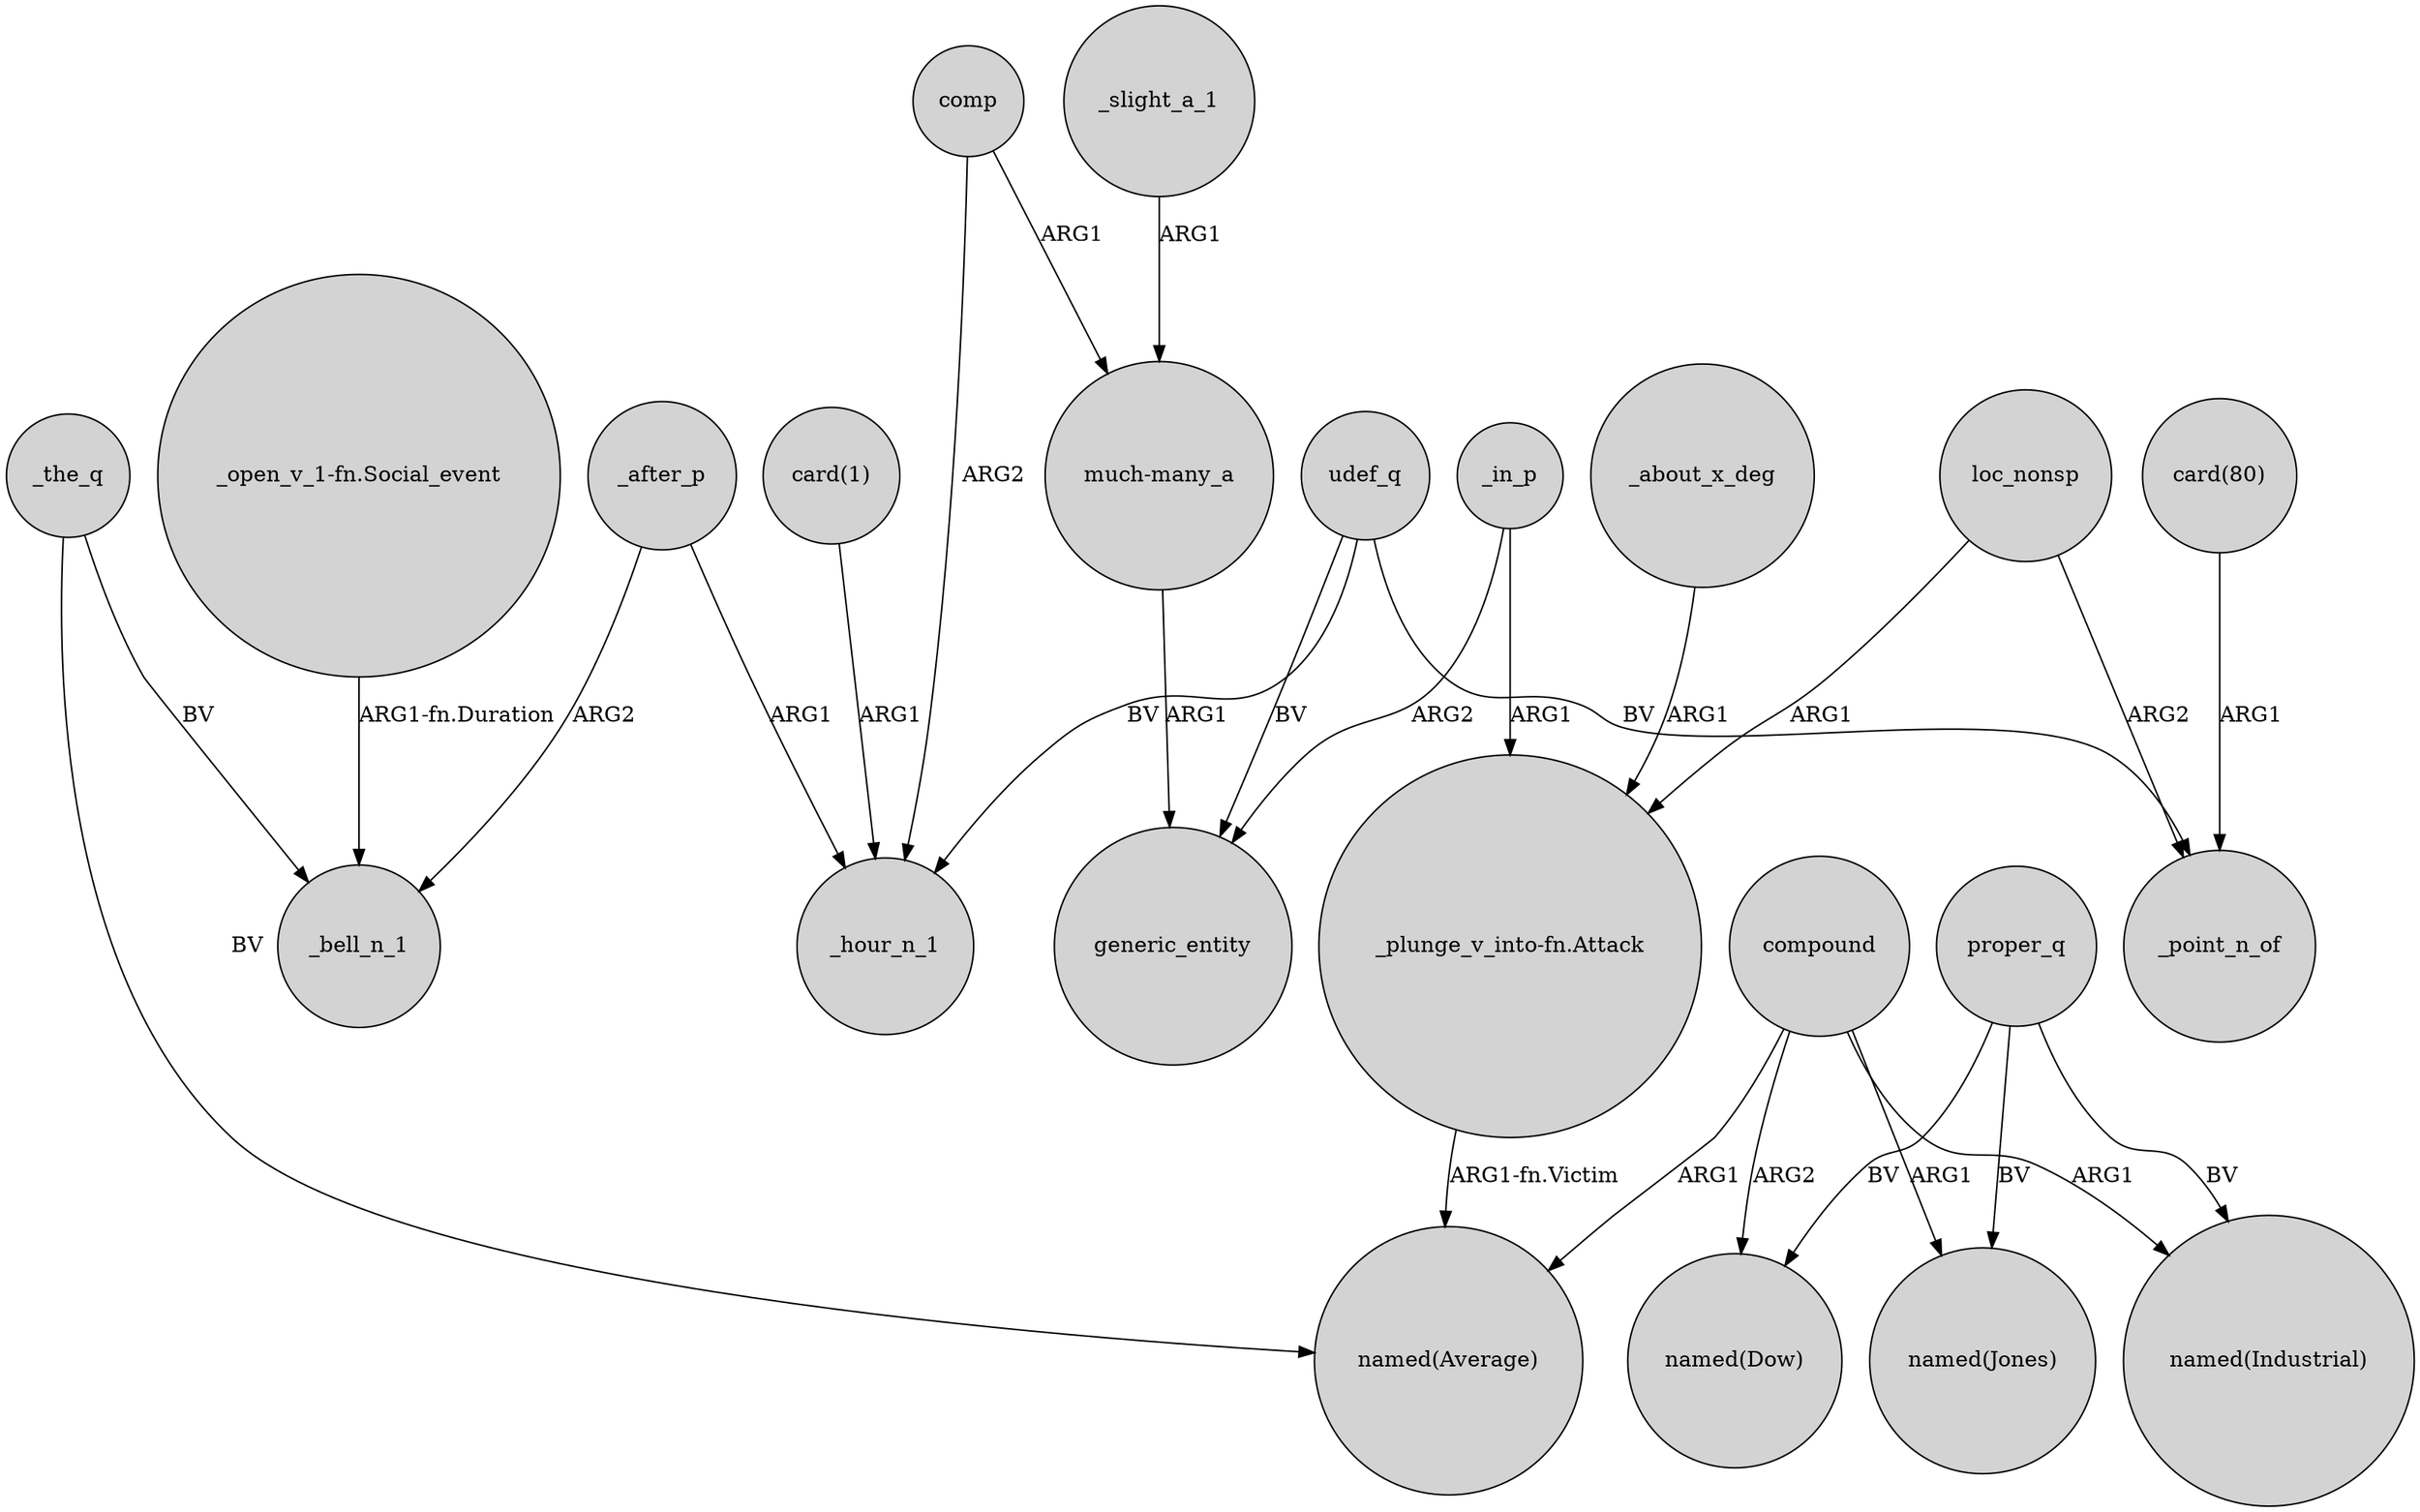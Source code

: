 digraph {
	node [shape=circle style=filled]
	comp -> _hour_n_1 [label=ARG2]
	compound -> "named(Jones)" [label=ARG1]
	_after_p -> _bell_n_1 [label=ARG2]
	"_open_v_1-fn.Social_event" -> _bell_n_1 [label="ARG1-fn.Duration"]
	udef_q -> generic_entity [label=BV]
	"card(1)" -> _hour_n_1 [label=ARG1]
	_about_x_deg -> "_plunge_v_into-fn.Attack" [label=ARG1]
	loc_nonsp -> _point_n_of [label=ARG2]
	_the_q -> _bell_n_1 [label=BV]
	_in_p -> generic_entity [label=ARG2]
	comp -> "much-many_a" [label=ARG1]
	proper_q -> "named(Industrial)" [label=BV]
	"much-many_a" -> generic_entity [label=ARG1]
	_the_q -> "named(Average)" [label=BV]
	proper_q -> "named(Jones)" [label=BV]
	proper_q -> "named(Dow)" [label=BV]
	compound -> "named(Industrial)" [label=ARG1]
	compound -> "named(Average)" [label=ARG1]
	_slight_a_1 -> "much-many_a" [label=ARG1]
	compound -> "named(Dow)" [label=ARG2]
	udef_q -> _hour_n_1 [label=BV]
	loc_nonsp -> "_plunge_v_into-fn.Attack" [label=ARG1]
	_in_p -> "_plunge_v_into-fn.Attack" [label=ARG1]
	udef_q -> _point_n_of [label=BV]
	"_plunge_v_into-fn.Attack" -> "named(Average)" [label="ARG1-fn.Victim"]
	"card(80)" -> _point_n_of [label=ARG1]
	_after_p -> _hour_n_1 [label=ARG1]
}
